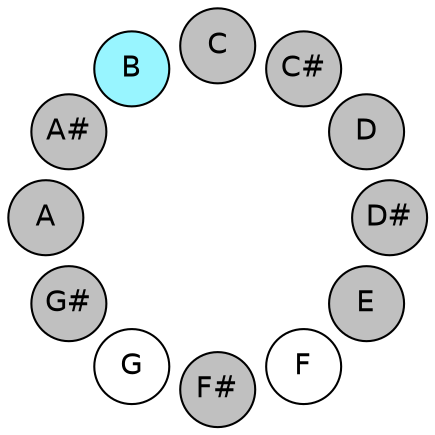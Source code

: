 
graph {

layout = circo;
mindist = .1

node [shape = circle, fontname = Helvetica, margin = 0, style = filled]
edge [style=invis]

subgraph 1 {
	"E" -- "F" -- "F#" -- "G" -- "G#" -- "A" -- "A#" -- "B" -- "C" -- "C#" -- "D" -- "D#" -- "E"
}

"C" [fillcolor = gray];
"C#" [fillcolor = gray];
"D" [fillcolor = gray];
"D#" [fillcolor = gray];
"E" [fillcolor = gray];
"F" [fillcolor = white];
"F#" [fillcolor = gray];
"G" [fillcolor = white];
"G#" [fillcolor = gray];
"A" [fillcolor = gray];
"A#" [fillcolor = gray];
"B" [fillcolor = cadetblue1];
}
